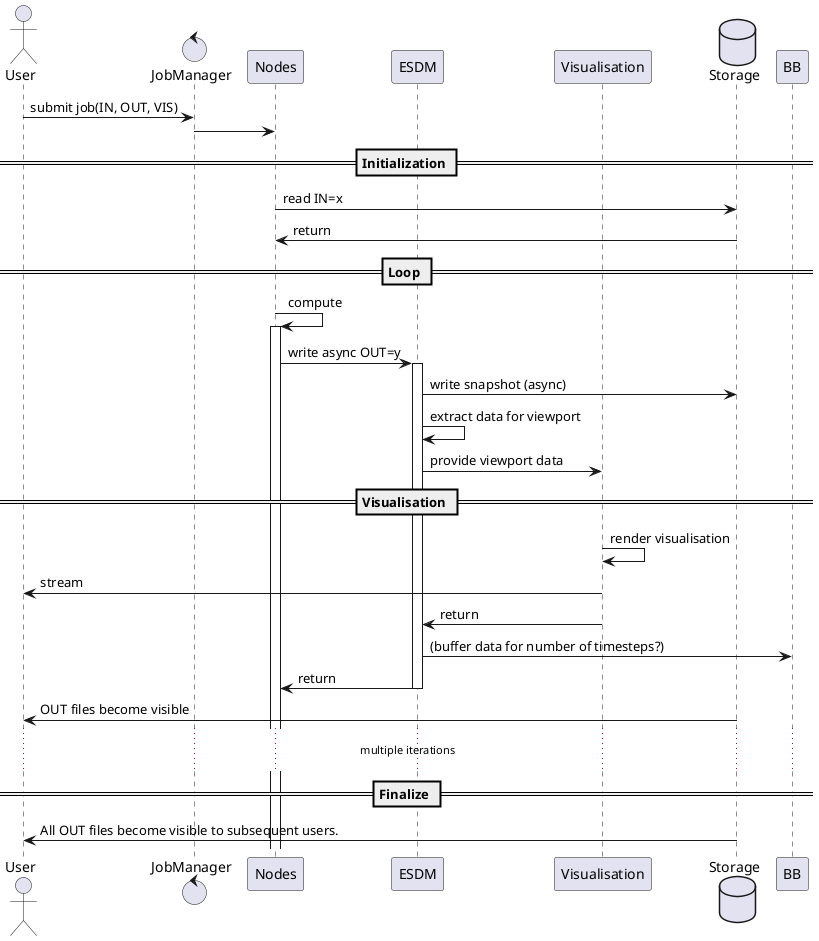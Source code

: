 @startuml
actor User
control JobManager
participant Nodes
participant ESDM
participant "Visualisation" as vis
database Storage


User -> JobManager: submit job(IN, OUT, VIS)
JobManager -> Nodes

== Initialization ==

Nodes -> Storage: read IN=x
Storage -> Nodes: return

== Loop ==

Nodes -> Nodes: compute
activate Nodes

Nodes -> ESDM: write async OUT=y
activate ESDM
ESDM -> Storage: write snapshot (async)
ESDM -> ESDM: extract data for viewport
ESDM -> vis: provide viewport data

== Visualisation ==
vis -> vis: render visualisation
vis -> User: stream
ESDM <- vis: return
ESDM -> BB: (buffer data for number of timesteps?)
ESDM -> Nodes: return

deactivate ESDM

Storage -> User: OUT files become visible

...multiple iterations...

== Finalize ==

Storage -> User: All OUT files become visible to subsequent users.


@enduml
